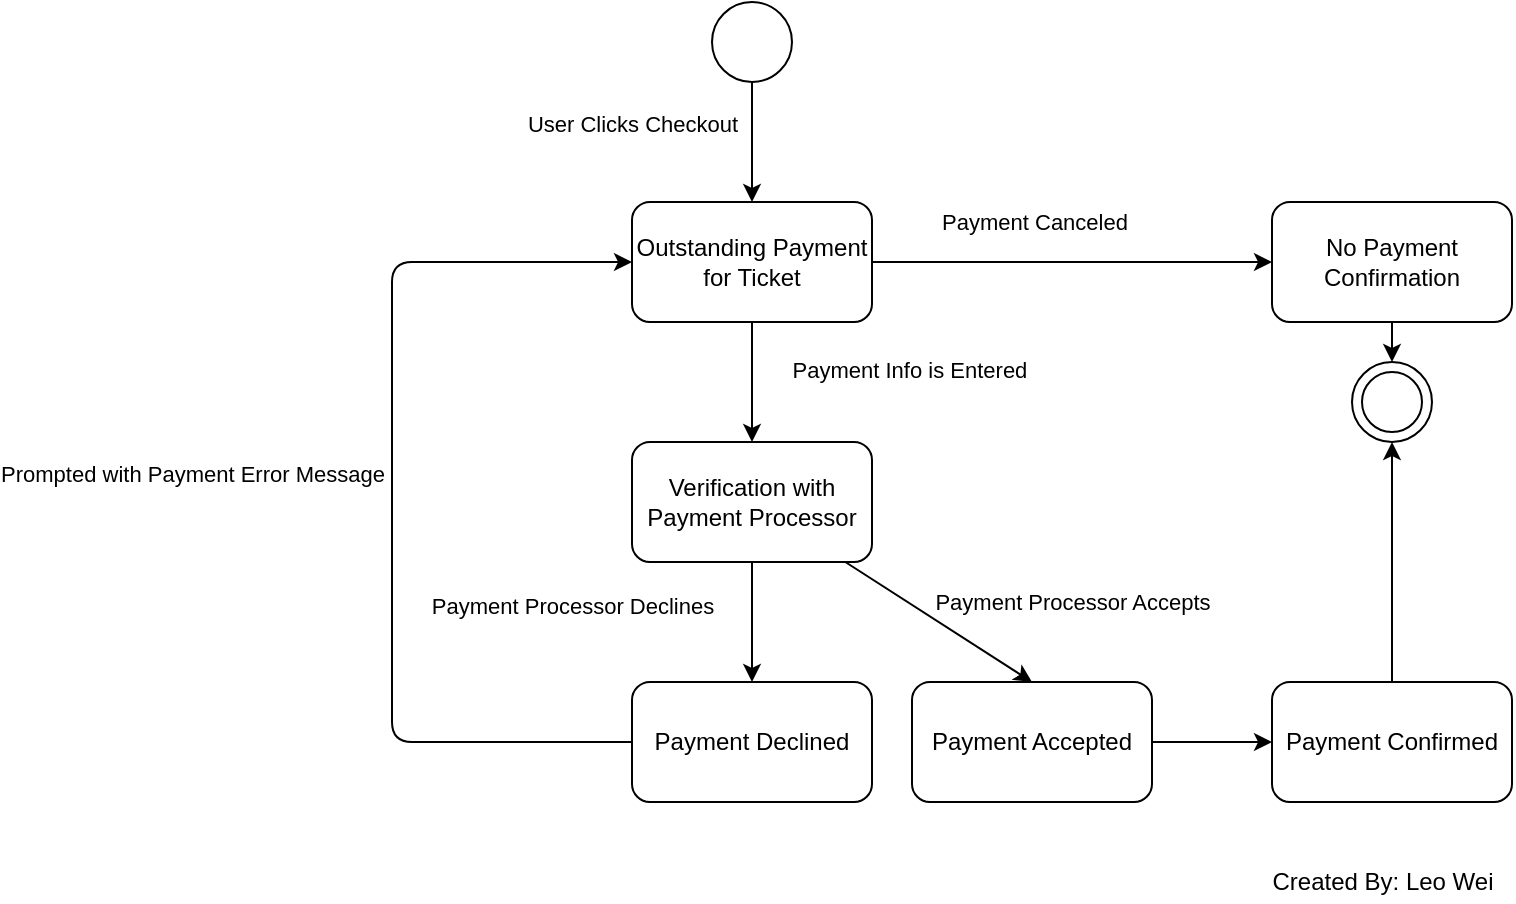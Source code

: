 <mxfile>
    <diagram id="d96ytNbZmpaW43LCZ-gs" name="Page-1">
        <mxGraphModel dx="1728" dy="733" grid="1" gridSize="10" guides="1" tooltips="1" connect="1" arrows="1" fold="1" page="1" pageScale="1" pageWidth="850" pageHeight="1100" background="#ffffff" math="0" shadow="0">
            <root>
                <mxCell id="0"/>
                <mxCell id="1" parent="0"/>
                <mxCell id="8" style="edgeStyle=none;html=1;strokeColor=#000000;" parent="1" source="3" edge="1">
                    <mxGeometry relative="1" as="geometry">
                        <mxPoint x="140" y="140" as="targetPoint"/>
                    </mxGeometry>
                </mxCell>
                <mxCell id="38" value="User Clicks Checkout" style="edgeLabel;html=1;align=center;verticalAlign=middle;resizable=0;points=[];fontColor=#000000;labelBackgroundColor=#FFFFFF;" parent="8" vertex="1" connectable="0">
                    <mxGeometry x="-0.425" y="1" relative="1" as="geometry">
                        <mxPoint x="-61" y="3" as="offset"/>
                    </mxGeometry>
                </mxCell>
                <mxCell id="3" value="" style="ellipse;whiteSpace=wrap;html=1;aspect=fixed;" parent="1" vertex="1">
                    <mxGeometry x="120" y="40" width="40" height="40" as="geometry"/>
                </mxCell>
                <mxCell id="4" value="" style="ellipse;whiteSpace=wrap;html=1;aspect=fixed;fillColor=none;strokeColor=#000000;" parent="1" vertex="1">
                    <mxGeometry x="440" y="220" width="40" height="40" as="geometry"/>
                </mxCell>
                <mxCell id="5" value="" style="ellipse;whiteSpace=wrap;html=1;aspect=fixed;strokeColor=#000000;fillColor=default;" parent="1" vertex="1">
                    <mxGeometry x="445" y="225" width="30" height="30" as="geometry"/>
                </mxCell>
                <mxCell id="19" style="edgeStyle=none;html=1;entryX=0.5;entryY=0;entryDx=0;entryDy=0;fontColor=#000000;strokeColor=#000000;" parent="1" source="9" target="11" edge="1">
                    <mxGeometry relative="1" as="geometry"/>
                </mxCell>
                <mxCell id="20" value="&lt;span style=&quot;background-color: rgb(255 , 255 , 255)&quot;&gt;Payment Info is Entered&amp;nbsp;&lt;/span&gt;" style="edgeLabel;html=1;align=center;verticalAlign=middle;resizable=0;points=[];fontColor=#000000;" parent="19" vertex="1" connectable="0">
                    <mxGeometry x="-0.189" y="6" relative="1" as="geometry">
                        <mxPoint x="74" y="-1" as="offset"/>
                    </mxGeometry>
                </mxCell>
                <mxCell id="22" style="edgeStyle=none;html=1;entryX=0;entryY=0.5;entryDx=0;entryDy=0;fontColor=#000000;strokeColor=#000000;" parent="1" source="9" target="12" edge="1">
                    <mxGeometry relative="1" as="geometry"/>
                </mxCell>
                <mxCell id="23" value="&lt;span style=&quot;background-color: rgb(255 , 255 , 255)&quot;&gt;Payment Canceled&lt;/span&gt;" style="edgeLabel;html=1;align=center;verticalAlign=middle;resizable=0;points=[];fontColor=#000000;" parent="22" vertex="1" connectable="0">
                    <mxGeometry x="-0.354" y="4" relative="1" as="geometry">
                        <mxPoint x="16" y="-16" as="offset"/>
                    </mxGeometry>
                </mxCell>
                <mxCell id="9" value="&lt;font color=&quot;#000000&quot;&gt;Outstanding Payment for Ticket&lt;br&gt;&lt;/font&gt;" style="rounded=1;whiteSpace=wrap;html=1;strokeColor=#000000;fillColor=#FFFFFF;" parent="1" vertex="1">
                    <mxGeometry x="80" y="140" width="120" height="60" as="geometry"/>
                </mxCell>
                <mxCell id="15" style="edgeStyle=none;html=1;entryX=0.5;entryY=0;entryDx=0;entryDy=0;fontColor=#000000;strokeColor=#000000;" parent="1" source="11" target="13" edge="1">
                    <mxGeometry relative="1" as="geometry"/>
                </mxCell>
                <mxCell id="30" value="Payment Processor Accepts" style="edgeLabel;html=1;align=center;verticalAlign=middle;resizable=0;points=[];fontColor=#000000;labelBackgroundColor=#FFFFFF;" parent="15" vertex="1" connectable="0">
                    <mxGeometry x="-0.249" relative="1" as="geometry">
                        <mxPoint x="78" y="-3" as="offset"/>
                    </mxGeometry>
                </mxCell>
                <mxCell id="16" style="edgeStyle=none;html=1;exitX=0.5;exitY=1;exitDx=0;exitDy=0;entryX=0.5;entryY=0;entryDx=0;entryDy=0;fontColor=#000000;strokeColor=#000000;" parent="1" source="11" target="14" edge="1">
                    <mxGeometry relative="1" as="geometry"/>
                </mxCell>
                <mxCell id="31" value="&lt;span style=&quot;background-color: rgb(255 , 255 , 255)&quot;&gt;Payment Processor Declines&lt;/span&gt;" style="edgeLabel;html=1;align=center;verticalAlign=middle;resizable=0;points=[];fontColor=#000000;" parent="16" vertex="1" connectable="0">
                    <mxGeometry x="-0.262" y="2" relative="1" as="geometry">
                        <mxPoint x="-92" as="offset"/>
                    </mxGeometry>
                </mxCell>
                <mxCell id="11" value="Verification with Payment Processor" style="rounded=1;whiteSpace=wrap;html=1;fontColor=#000000;strokeColor=#000000;fillColor=#FFFFFF;" parent="1" vertex="1">
                    <mxGeometry x="80" y="260" width="120" height="60" as="geometry"/>
                </mxCell>
                <mxCell id="24" style="edgeStyle=none;html=1;entryX=0.5;entryY=0;entryDx=0;entryDy=0;fontColor=#000000;strokeColor=#000000;" parent="1" source="12" target="4" edge="1">
                    <mxGeometry relative="1" as="geometry"/>
                </mxCell>
                <mxCell id="12" value="No Payment Confirmation" style="rounded=1;whiteSpace=wrap;html=1;fontColor=#000000;strokeColor=#000000;fillColor=#FFFFFF;" parent="1" vertex="1">
                    <mxGeometry x="400" y="140" width="120" height="60" as="geometry"/>
                </mxCell>
                <mxCell id="33" value="" style="edgeStyle=none;html=1;fontColor=#000000;strokeColor=#000000;" parent="1" source="13" target="32" edge="1">
                    <mxGeometry relative="1" as="geometry"/>
                </mxCell>
                <mxCell id="13" value="Payment Accepted" style="rounded=1;whiteSpace=wrap;html=1;fontColor=#000000;strokeColor=#000000;fillColor=#FFFFFF;" parent="1" vertex="1">
                    <mxGeometry x="220" y="380" width="120" height="60" as="geometry"/>
                </mxCell>
                <mxCell id="29" style="edgeStyle=none;html=1;entryX=0;entryY=0.5;entryDx=0;entryDy=0;fontColor=#000000;strokeColor=#000000;" parent="1" source="14" target="9" edge="1">
                    <mxGeometry relative="1" as="geometry">
                        <Array as="points">
                            <mxPoint x="-40" y="410"/>
                            <mxPoint x="-40" y="170"/>
                        </Array>
                    </mxGeometry>
                </mxCell>
                <mxCell id="39" value="Prompted with Payment Error Message" style="edgeLabel;html=1;align=center;verticalAlign=middle;resizable=0;points=[];fontColor=#000000;labelBackgroundColor=#FFFFFF;" parent="29" vertex="1" connectable="0">
                    <mxGeometry x="0.06" y="-2" relative="1" as="geometry">
                        <mxPoint x="-102" as="offset"/>
                    </mxGeometry>
                </mxCell>
                <mxCell id="14" value="Payment Declined" style="rounded=1;whiteSpace=wrap;html=1;fontColor=#000000;strokeColor=#000000;fillColor=#FFFFFF;" parent="1" vertex="1">
                    <mxGeometry x="80" y="380" width="120" height="60" as="geometry"/>
                </mxCell>
                <mxCell id="36" value="" style="edgeStyle=none;html=1;fontColor=#000000;strokeColor=#000000;entryX=0.5;entryY=1;entryDx=0;entryDy=0;" parent="1" source="32" target="4" edge="1">
                    <mxGeometry relative="1" as="geometry">
                        <mxPoint x="460" y="350" as="targetPoint"/>
                    </mxGeometry>
                </mxCell>
                <mxCell id="32" value="Payment Confirmed" style="whiteSpace=wrap;html=1;fillColor=#FFFFFF;strokeColor=#000000;fontColor=#000000;rounded=1;" parent="1" vertex="1">
                    <mxGeometry x="400" y="380" width="120" height="60" as="geometry"/>
                </mxCell>
                <mxCell id="40" value="&lt;font color=&quot;#000000&quot;&gt;Created By: Leo Wei&lt;/font&gt;" style="text;html=1;align=center;verticalAlign=middle;resizable=0;points=[];autosize=1;strokeColor=none;fillColor=none;" vertex="1" parent="1">
                    <mxGeometry x="390" y="470" width="130" height="20" as="geometry"/>
                </mxCell>
            </root>
        </mxGraphModel>
    </diagram>
</mxfile>